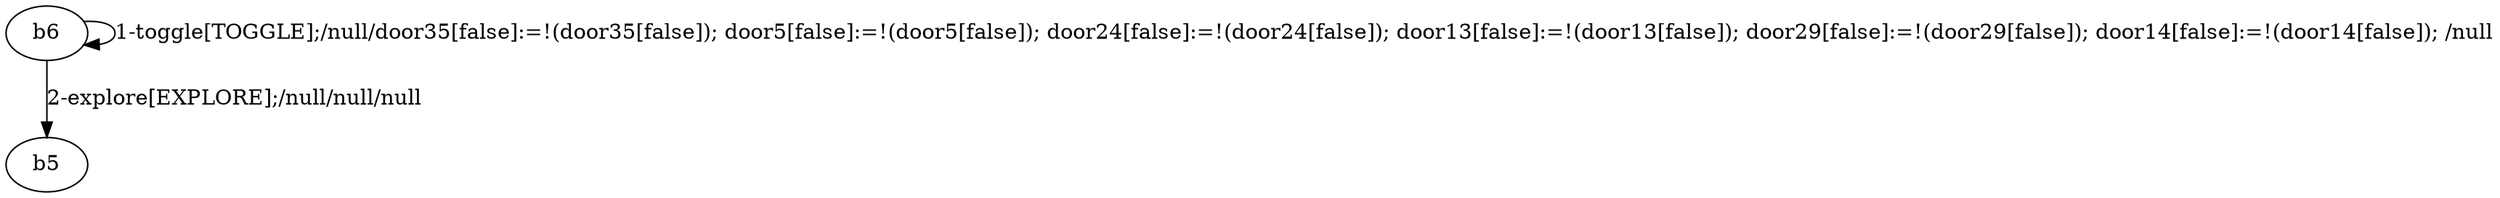 # Total number of goals covered by this test: 2
# b6 --> b6
# b6 --> b5

digraph g {
"b6" -> "b6" [label = "1-toggle[TOGGLE];/null/door35[false]:=!(door35[false]); door5[false]:=!(door5[false]); door24[false]:=!(door24[false]); door13[false]:=!(door13[false]); door29[false]:=!(door29[false]); door14[false]:=!(door14[false]); /null"];
"b6" -> "b5" [label = "2-explore[EXPLORE];/null/null/null"];
}